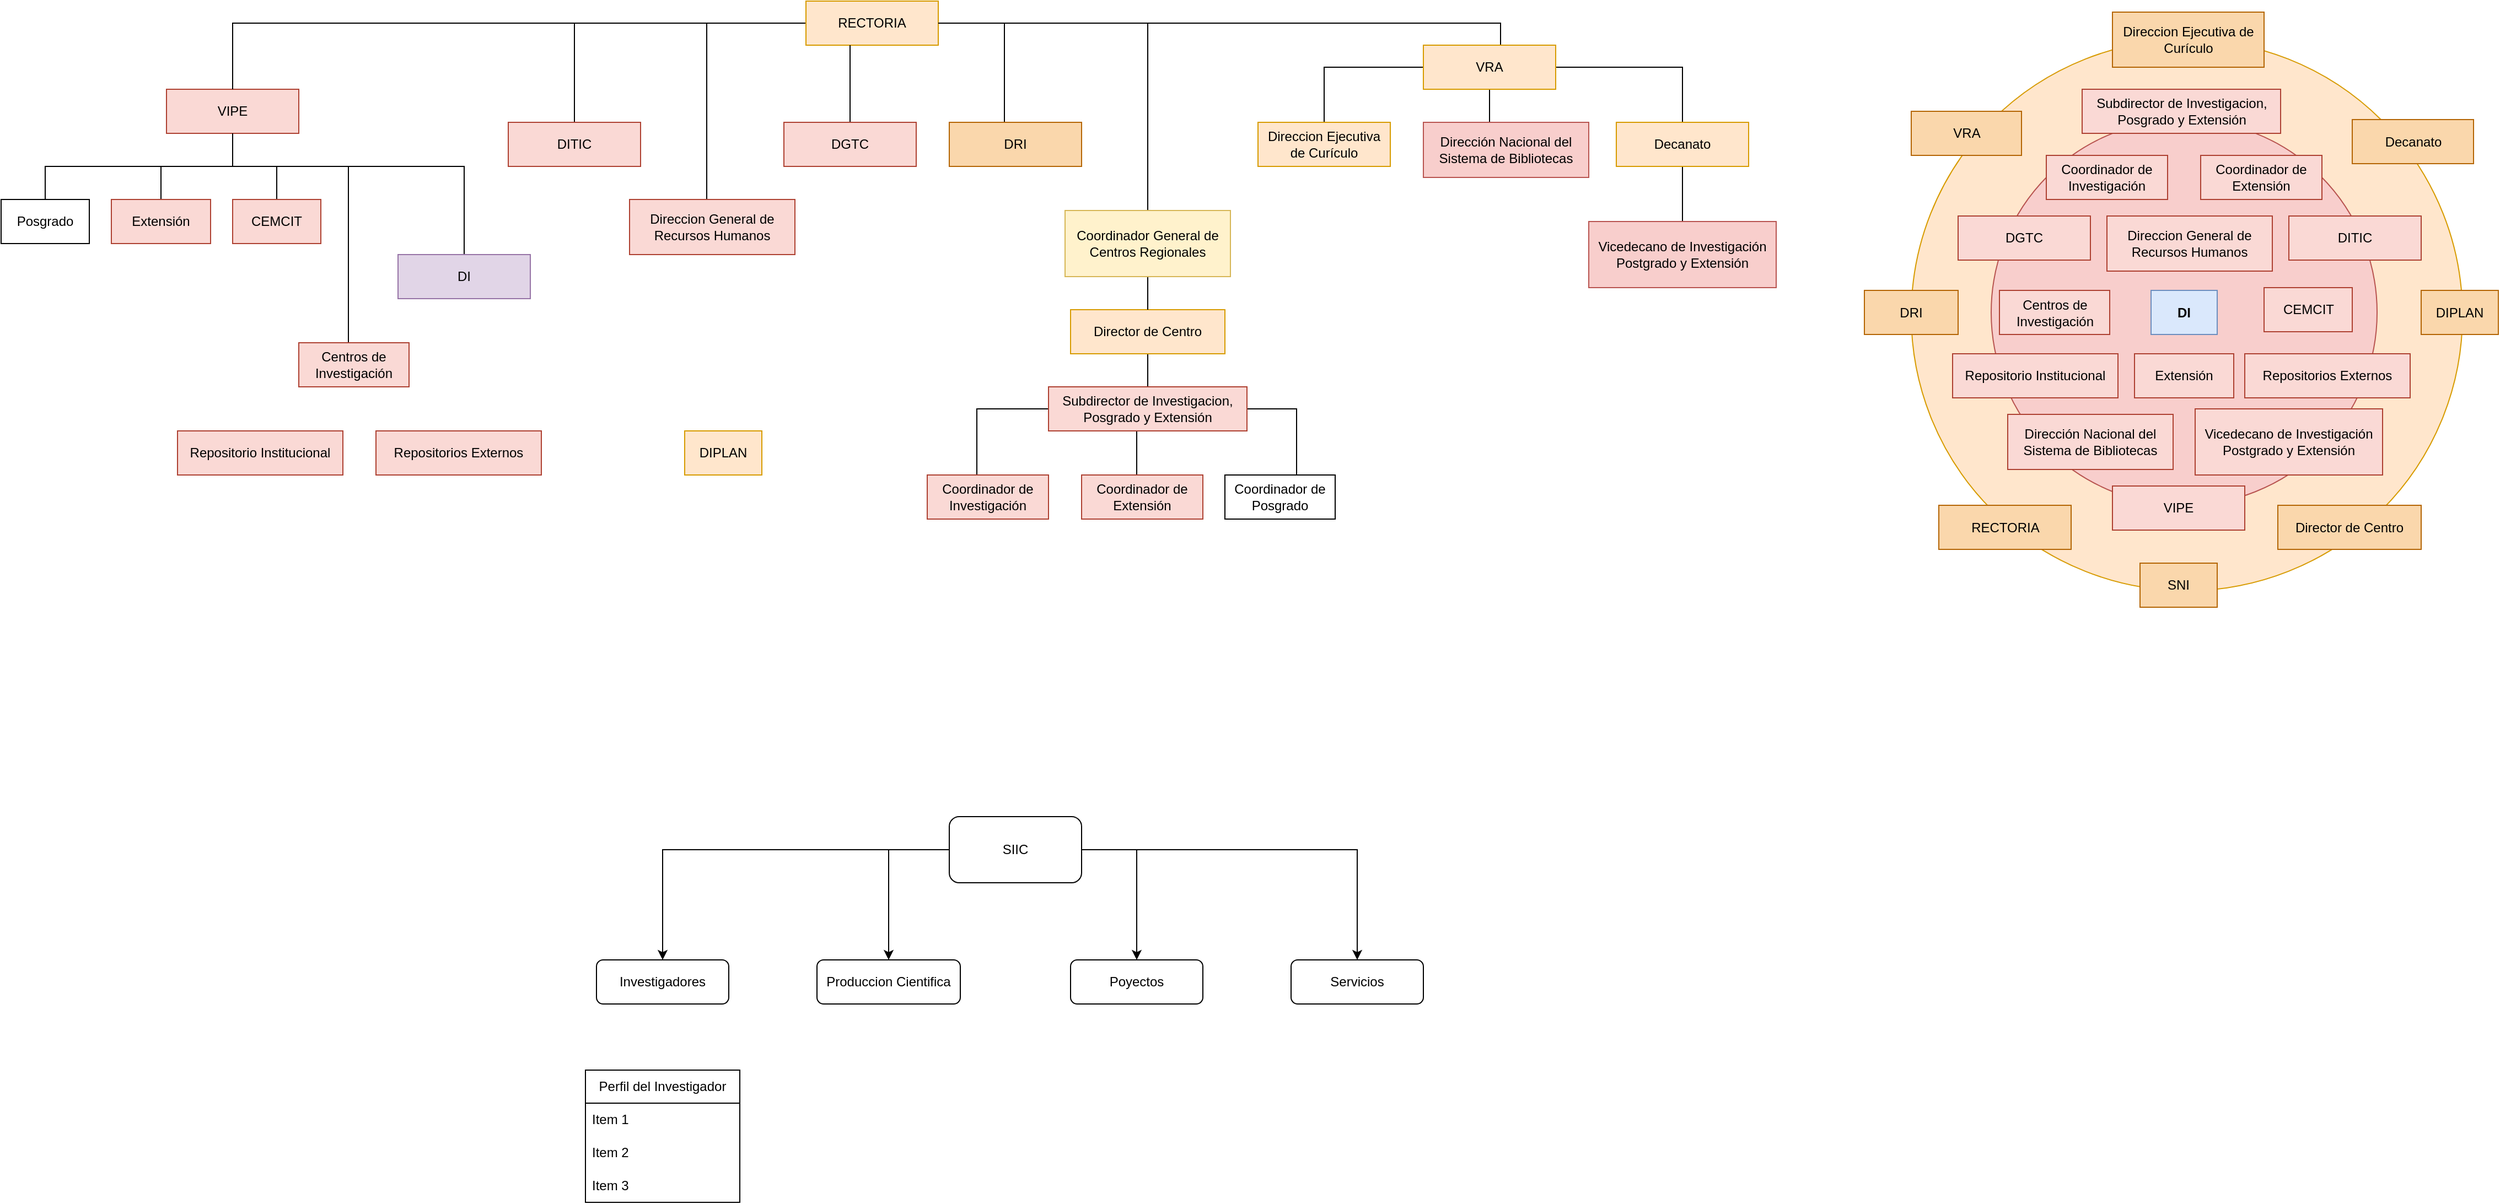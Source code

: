 <mxfile version="21.3.2" type="github">
  <diagram id="C5RBs43oDa-KdzZeNtuy" name="Page-1">
    <mxGraphModel dx="2281" dy="1633" grid="1" gridSize="10" guides="1" tooltips="1" connect="1" arrows="1" fold="1" page="0" pageScale="1" pageWidth="1200" pageHeight="1920" background="none" math="0" shadow="0">
      <root>
        <mxCell id="WIyWlLk6GJQsqaUBKTNV-0" />
        <mxCell id="WIyWlLk6GJQsqaUBKTNV-1" parent="WIyWlLk6GJQsqaUBKTNV-0" />
        <mxCell id="U_-CNRMuI4QdtWyYmyER-18" value="" style="ellipse;whiteSpace=wrap;html=1;aspect=fixed;fillColor=#ffe6cc;strokeColor=#d79b00;" vertex="1" parent="WIyWlLk6GJQsqaUBKTNV-1">
          <mxGeometry x="1212.5" y="-635" width="500" height="500" as="geometry" />
        </mxCell>
        <mxCell id="U_-CNRMuI4QdtWyYmyER-2" value="" style="ellipse;whiteSpace=wrap;html=1;aspect=fixed;fillColor=#f8cecc;strokeColor=#b85450;" vertex="1" parent="WIyWlLk6GJQsqaUBKTNV-1">
          <mxGeometry x="1285" y="-562.5" width="350.01" height="350.01" as="geometry" />
        </mxCell>
        <mxCell id="48KponD1VQqLvq4Zh3p0-151" value="" style="edgeStyle=elbowEdgeStyle;elbow=vertical;sourcePerimeterSpacing=0;targetPerimeterSpacing=0;startArrow=none;endArrow=none;rounded=0;curved=0;" parent="WIyWlLk6GJQsqaUBKTNV-1" source="48KponD1VQqLvq4Zh3p0-152" target="48KponD1VQqLvq4Zh3p0-153" edge="1">
          <mxGeometry relative="1" as="geometry" />
        </mxCell>
        <mxCell id="48KponD1VQqLvq4Zh3p0-152" value="VIPE" style="whiteSpace=wrap;html=1;treeFolding=1;treeMoving=1;newEdgeStyle={&quot;edgeStyle&quot;:&quot;elbowEdgeStyle&quot;,&quot;startArrow&quot;:&quot;none&quot;,&quot;endArrow&quot;:&quot;none&quot;};fillColor=#fad9d5;strokeColor=#ae4132;" parent="WIyWlLk6GJQsqaUBKTNV-1" vertex="1">
          <mxGeometry x="-370" y="-590" width="120" height="40" as="geometry" />
        </mxCell>
        <mxCell id="48KponD1VQqLvq4Zh3p0-153" value="Extensión" style="whiteSpace=wrap;html=1;treeFolding=1;treeMoving=1;newEdgeStyle={&quot;edgeStyle&quot;:&quot;elbowEdgeStyle&quot;,&quot;startArrow&quot;:&quot;none&quot;,&quot;endArrow&quot;:&quot;none&quot;};fillColor=#fad9d5;strokeColor=#ae4132;" parent="WIyWlLk6GJQsqaUBKTNV-1" vertex="1">
          <mxGeometry x="-420" y="-490" width="90" height="40" as="geometry" />
        </mxCell>
        <mxCell id="48KponD1VQqLvq4Zh3p0-154" value="" style="edgeStyle=elbowEdgeStyle;rounded=0;orthogonalLoop=1;jettySize=auto;html=1;elbow=vertical;startArrow=none;endArrow=none;" parent="WIyWlLk6GJQsqaUBKTNV-1" source="48KponD1VQqLvq4Zh3p0-152" target="48KponD1VQqLvq4Zh3p0-155" edge="1">
          <mxGeometry relative="1" as="geometry" />
        </mxCell>
        <mxCell id="48KponD1VQqLvq4Zh3p0-155" value="Posgrado" style="whiteSpace=wrap;html=1;treeFolding=1;treeMoving=1;newEdgeStyle={&quot;edgeStyle&quot;:&quot;elbowEdgeStyle&quot;,&quot;startArrow&quot;:&quot;none&quot;,&quot;endArrow&quot;:&quot;none&quot;};" parent="WIyWlLk6GJQsqaUBKTNV-1" vertex="1">
          <mxGeometry x="-520" y="-490" width="80" height="40" as="geometry" />
        </mxCell>
        <mxCell id="48KponD1VQqLvq4Zh3p0-156" value="" style="edgeStyle=elbowEdgeStyle;rounded=0;orthogonalLoop=1;jettySize=auto;html=1;elbow=vertical;startArrow=none;endArrow=none;entryX=0.5;entryY=0;entryDx=0;entryDy=0;" parent="WIyWlLk6GJQsqaUBKTNV-1" source="48KponD1VQqLvq4Zh3p0-152" target="48KponD1VQqLvq4Zh3p0-157" edge="1">
          <mxGeometry relative="1" as="geometry">
            <Array as="points">
              <mxPoint x="-70" y="-520" />
              <mxPoint x="-120" y="-520" />
            </Array>
          </mxGeometry>
        </mxCell>
        <mxCell id="48KponD1VQqLvq4Zh3p0-157" value="DI" style="whiteSpace=wrap;html=1;treeFolding=1;treeMoving=1;newEdgeStyle={&quot;edgeStyle&quot;:&quot;elbowEdgeStyle&quot;,&quot;startArrow&quot;:&quot;none&quot;,&quot;endArrow&quot;:&quot;none&quot;};fontStyle=0;fillColor=#e1d5e7;strokeColor=#9673a6;" parent="WIyWlLk6GJQsqaUBKTNV-1" vertex="1">
          <mxGeometry x="-160" y="-440" width="120" height="40" as="geometry" />
        </mxCell>
        <mxCell id="48KponD1VQqLvq4Zh3p0-158" value="" style="edgeStyle=elbowEdgeStyle;rounded=0;orthogonalLoop=1;jettySize=auto;html=1;elbow=vertical;startArrow=none;endArrow=none;" parent="WIyWlLk6GJQsqaUBKTNV-1" source="48KponD1VQqLvq4Zh3p0-152" target="48KponD1VQqLvq4Zh3p0-159" edge="1">
          <mxGeometry relative="1" as="geometry" />
        </mxCell>
        <mxCell id="48KponD1VQqLvq4Zh3p0-159" value="CEMCIT" style="whiteSpace=wrap;html=1;treeFolding=1;treeMoving=1;newEdgeStyle={&quot;edgeStyle&quot;:&quot;elbowEdgeStyle&quot;,&quot;startArrow&quot;:&quot;none&quot;,&quot;endArrow&quot;:&quot;none&quot;};fillColor=#fad9d5;strokeColor=#ae4132;" parent="WIyWlLk6GJQsqaUBKTNV-1" vertex="1">
          <mxGeometry x="-310" y="-490" width="80" height="40" as="geometry" />
        </mxCell>
        <mxCell id="48KponD1VQqLvq4Zh3p0-160" value="" style="edgeStyle=elbowEdgeStyle;rounded=0;orthogonalLoop=1;jettySize=auto;html=1;elbow=horizontal;startArrow=none;endArrow=none;exitX=0.5;exitY=0;exitDx=0;exitDy=0;" parent="WIyWlLk6GJQsqaUBKTNV-1" source="48KponD1VQqLvq4Zh3p0-152" target="48KponD1VQqLvq4Zh3p0-161" edge="1">
          <mxGeometry relative="1" as="geometry">
            <Array as="points">
              <mxPoint x="-310" y="-610" />
            </Array>
          </mxGeometry>
        </mxCell>
        <mxCell id="48KponD1VQqLvq4Zh3p0-161" value="RECTORIA" style="whiteSpace=wrap;html=1;treeFolding=1;treeMoving=1;newEdgeStyle={&quot;edgeStyle&quot;:&quot;elbowEdgeStyle&quot;,&quot;startArrow&quot;:&quot;none&quot;,&quot;endArrow&quot;:&quot;none&quot;};fillColor=#ffe6cc;strokeColor=#d79b00;" parent="WIyWlLk6GJQsqaUBKTNV-1" vertex="1">
          <mxGeometry x="210.0" y="-670" width="120" height="40" as="geometry" />
        </mxCell>
        <mxCell id="48KponD1VQqLvq4Zh3p0-162" value="" style="edgeStyle=elbowEdgeStyle;rounded=0;orthogonalLoop=1;jettySize=auto;html=1;elbow=horizontal;startArrow=none;endArrow=none;entryX=0.5;entryY=0;entryDx=0;entryDy=0;" parent="WIyWlLk6GJQsqaUBKTNV-1" source="48KponD1VQqLvq4Zh3p0-161" target="48KponD1VQqLvq4Zh3p0-163" edge="1">
          <mxGeometry relative="1" as="geometry">
            <mxPoint x="250" y="-610" as="sourcePoint" />
            <Array as="points">
              <mxPoint x="250" y="-580" />
              <mxPoint x="-130" y="-580" />
              <mxPoint x="-60" y="-640" />
            </Array>
          </mxGeometry>
        </mxCell>
        <mxCell id="48KponD1VQqLvq4Zh3p0-163" value="DGTC" style="whiteSpace=wrap;html=1;treeFolding=1;treeMoving=1;newEdgeStyle={&quot;edgeStyle&quot;:&quot;elbowEdgeStyle&quot;,&quot;startArrow&quot;:&quot;none&quot;,&quot;endArrow&quot;:&quot;none&quot;};fillColor=#fad9d5;strokeColor=#ae4132;" parent="WIyWlLk6GJQsqaUBKTNV-1" vertex="1">
          <mxGeometry x="190.0" y="-560" width="120" height="40" as="geometry" />
        </mxCell>
        <mxCell id="48KponD1VQqLvq4Zh3p0-164" style="edgeStyle=elbowEdgeStyle;rounded=0;orthogonalLoop=1;jettySize=auto;html=1;startArrow=none;endArrow=none;exitX=0.5;exitY=0;exitDx=0;exitDy=0;" parent="WIyWlLk6GJQsqaUBKTNV-1" source="48KponD1VQqLvq4Zh3p0-165" edge="1">
          <mxGeometry relative="1" as="geometry">
            <mxPoint x="-209.909" y="-520" as="targetPoint" />
          </mxGeometry>
        </mxCell>
        <mxCell id="48KponD1VQqLvq4Zh3p0-165" value="Centros de Investigación" style="whiteSpace=wrap;html=1;treeFolding=1;treeMoving=1;newEdgeStyle={&quot;edgeStyle&quot;:&quot;elbowEdgeStyle&quot;,&quot;startArrow&quot;:&quot;none&quot;,&quot;endArrow&quot;:&quot;none&quot;};fillColor=#fad9d5;strokeColor=#ae4132;" parent="WIyWlLk6GJQsqaUBKTNV-1" vertex="1">
          <mxGeometry x="-250" y="-360" width="100" height="40" as="geometry" />
        </mxCell>
        <mxCell id="48KponD1VQqLvq4Zh3p0-166" value="Repositorio Institucional" style="whiteSpace=wrap;html=1;treeFolding=1;treeMoving=1;newEdgeStyle={&quot;edgeStyle&quot;:&quot;elbowEdgeStyle&quot;,&quot;startArrow&quot;:&quot;none&quot;,&quot;endArrow&quot;:&quot;none&quot;};fillColor=#fad9d5;strokeColor=#ae4132;" parent="WIyWlLk6GJQsqaUBKTNV-1" vertex="1">
          <mxGeometry x="-360" y="-280" width="150" height="40" as="geometry" />
        </mxCell>
        <mxCell id="48KponD1VQqLvq4Zh3p0-167" value="Repositorios Externos" style="whiteSpace=wrap;html=1;treeFolding=1;treeMoving=1;newEdgeStyle={&quot;edgeStyle&quot;:&quot;elbowEdgeStyle&quot;,&quot;startArrow&quot;:&quot;none&quot;,&quot;endArrow&quot;:&quot;none&quot;};fillColor=#fad9d5;strokeColor=#ae4132;" parent="WIyWlLk6GJQsqaUBKTNV-1" vertex="1">
          <mxGeometry x="-180" y="-280" width="150" height="40" as="geometry" />
        </mxCell>
        <mxCell id="48KponD1VQqLvq4Zh3p0-168" value="SNI" style="whiteSpace=wrap;html=1;treeFolding=1;treeMoving=1;newEdgeStyle={&quot;edgeStyle&quot;:&quot;elbowEdgeStyle&quot;,&quot;startArrow&quot;:&quot;none&quot;,&quot;endArrow&quot;:&quot;none&quot;};fillColor=#fad7ac;strokeColor=#b46504;" parent="WIyWlLk6GJQsqaUBKTNV-1" vertex="1">
          <mxGeometry x="1420" y="-160" width="70" height="40" as="geometry" />
        </mxCell>
        <mxCell id="48KponD1VQqLvq4Zh3p0-169" style="edgeStyle=elbowEdgeStyle;rounded=0;orthogonalLoop=1;jettySize=auto;html=1;startArrow=none;endArrow=none;exitX=0.5;exitY=0;exitDx=0;exitDy=0;" parent="WIyWlLk6GJQsqaUBKTNV-1" source="48KponD1VQqLvq4Zh3p0-170" edge="1">
          <mxGeometry relative="1" as="geometry">
            <mxPoint x="125" y="-650" as="targetPoint" />
            <Array as="points">
              <mxPoint x="120" y="-500" />
              <mxPoint x="140" y="-520" />
            </Array>
          </mxGeometry>
        </mxCell>
        <mxCell id="48KponD1VQqLvq4Zh3p0-170" value="Direccion General de Recursos Humanos" style="whiteSpace=wrap;html=1;treeFolding=1;treeMoving=1;newEdgeStyle={&quot;edgeStyle&quot;:&quot;elbowEdgeStyle&quot;,&quot;startArrow&quot;:&quot;none&quot;,&quot;endArrow&quot;:&quot;none&quot;};fillColor=#fad9d5;strokeColor=#ae4132;" parent="WIyWlLk6GJQsqaUBKTNV-1" collapsed="1" vertex="1">
          <mxGeometry x="50" y="-490" width="150" height="50" as="geometry" />
        </mxCell>
        <mxCell id="48KponD1VQqLvq4Zh3p0-171" style="edgeStyle=elbowEdgeStyle;rounded=0;orthogonalLoop=1;jettySize=auto;html=1;startArrow=none;endArrow=none;exitX=0.5;exitY=0;exitDx=0;exitDy=0;entryX=1;entryY=0.5;entryDx=0;entryDy=0;" parent="WIyWlLk6GJQsqaUBKTNV-1" source="48KponD1VQqLvq4Zh3p0-172" target="48KponD1VQqLvq4Zh3p0-161" edge="1">
          <mxGeometry relative="1" as="geometry">
            <Array as="points">
              <mxPoint x="840" y="-630" />
            </Array>
          </mxGeometry>
        </mxCell>
        <mxCell id="48KponD1VQqLvq4Zh3p0-193" style="edgeStyle=elbowEdgeStyle;rounded=0;orthogonalLoop=1;jettySize=auto;html=1;startArrow=none;endArrow=none;exitX=1;exitY=0.5;exitDx=0;exitDy=0;entryX=0.5;entryY=0;entryDx=0;entryDy=0;" parent="WIyWlLk6GJQsqaUBKTNV-1" source="48KponD1VQqLvq4Zh3p0-172" target="48KponD1VQqLvq4Zh3p0-190" edge="1">
          <mxGeometry relative="1" as="geometry">
            <Array as="points">
              <mxPoint x="1005" y="-580" />
            </Array>
          </mxGeometry>
        </mxCell>
        <mxCell id="48KponD1VQqLvq4Zh3p0-197" style="edgeStyle=elbowEdgeStyle;rounded=0;orthogonalLoop=1;jettySize=auto;html=1;startArrow=none;endArrow=none;exitX=0;exitY=0.5;exitDx=0;exitDy=0;entryX=0.5;entryY=0;entryDx=0;entryDy=0;" parent="WIyWlLk6GJQsqaUBKTNV-1" source="48KponD1VQqLvq4Zh3p0-172" target="48KponD1VQqLvq4Zh3p0-195" edge="1">
          <mxGeometry relative="1" as="geometry">
            <Array as="points">
              <mxPoint x="680" y="-590" />
            </Array>
          </mxGeometry>
        </mxCell>
        <mxCell id="48KponD1VQqLvq4Zh3p0-198" style="edgeStyle=elbowEdgeStyle;rounded=0;orthogonalLoop=1;jettySize=auto;html=1;startArrow=none;endArrow=none;exitX=0.75;exitY=1;exitDx=0;exitDy=0;entryX=0.5;entryY=0;entryDx=0;entryDy=0;" parent="WIyWlLk6GJQsqaUBKTNV-1" source="48KponD1VQqLvq4Zh3p0-172" target="48KponD1VQqLvq4Zh3p0-196" edge="1">
          <mxGeometry relative="1" as="geometry">
            <Array as="points">
              <mxPoint x="830" y="-580" />
            </Array>
          </mxGeometry>
        </mxCell>
        <mxCell id="48KponD1VQqLvq4Zh3p0-172" value="VRA" style="whiteSpace=wrap;html=1;treeFolding=1;treeMoving=1;newEdgeStyle={&quot;edgeStyle&quot;:&quot;elbowEdgeStyle&quot;,&quot;startArrow&quot;:&quot;none&quot;,&quot;endArrow&quot;:&quot;none&quot;};fillColor=#ffe6cc;strokeColor=#d79b00;" parent="WIyWlLk6GJQsqaUBKTNV-1" vertex="1">
          <mxGeometry x="770" y="-630" width="120" height="40" as="geometry" />
        </mxCell>
        <mxCell id="48KponD1VQqLvq4Zh3p0-173" style="edgeStyle=elbowEdgeStyle;rounded=0;orthogonalLoop=1;jettySize=auto;html=1;startArrow=none;endArrow=none;exitX=0.429;exitY=0.024;exitDx=0;exitDy=0;exitPerimeter=0;" parent="WIyWlLk6GJQsqaUBKTNV-1" source="48KponD1VQqLvq4Zh3p0-174" edge="1">
          <mxGeometry relative="1" as="geometry">
            <mxPoint x="390" y="-650" as="targetPoint" />
            <Array as="points">
              <mxPoint x="390" y="-580" />
            </Array>
          </mxGeometry>
        </mxCell>
        <mxCell id="48KponD1VQqLvq4Zh3p0-174" value="DRI" style="whiteSpace=wrap;html=1;treeFolding=1;treeMoving=1;newEdgeStyle={&quot;edgeStyle&quot;:&quot;elbowEdgeStyle&quot;,&quot;startArrow&quot;:&quot;none&quot;,&quot;endArrow&quot;:&quot;none&quot;};fillColor=#fad7ac;strokeColor=#b46504;" parent="WIyWlLk6GJQsqaUBKTNV-1" vertex="1">
          <mxGeometry x="340.0" y="-560" width="120" height="40" as="geometry" />
        </mxCell>
        <mxCell id="48KponD1VQqLvq4Zh3p0-175" style="edgeStyle=elbowEdgeStyle;rounded=0;orthogonalLoop=1;jettySize=auto;html=1;startArrow=none;endArrow=none;exitX=0.5;exitY=0;exitDx=0;exitDy=0;" parent="WIyWlLk6GJQsqaUBKTNV-1" source="48KponD1VQqLvq4Zh3p0-176" edge="1">
          <mxGeometry relative="1" as="geometry">
            <mxPoint x="-0.5" y="-650" as="targetPoint" />
          </mxGeometry>
        </mxCell>
        <mxCell id="48KponD1VQqLvq4Zh3p0-176" value="DITIC" style="whiteSpace=wrap;html=1;treeFolding=1;treeMoving=1;newEdgeStyle={&quot;edgeStyle&quot;:&quot;elbowEdgeStyle&quot;,&quot;startArrow&quot;:&quot;none&quot;,&quot;endArrow&quot;:&quot;none&quot;};fillColor=#fad9d5;strokeColor=#ae4132;" parent="WIyWlLk6GJQsqaUBKTNV-1" vertex="1">
          <mxGeometry x="-60.0" y="-560" width="120" height="40" as="geometry" />
        </mxCell>
        <mxCell id="48KponD1VQqLvq4Zh3p0-177" value="DIPLAN" style="whiteSpace=wrap;html=1;treeFolding=1;treeMoving=1;newEdgeStyle={&quot;edgeStyle&quot;:&quot;elbowEdgeStyle&quot;,&quot;startArrow&quot;:&quot;none&quot;,&quot;endArrow&quot;:&quot;none&quot;};fillColor=#ffe6cc;strokeColor=#d79b00;" parent="WIyWlLk6GJQsqaUBKTNV-1" vertex="1">
          <mxGeometry x="100" y="-280" width="70" height="40" as="geometry" />
        </mxCell>
        <mxCell id="48KponD1VQqLvq4Zh3p0-178" style="edgeStyle=elbowEdgeStyle;rounded=0;orthogonalLoop=1;jettySize=auto;html=1;startArrow=none;endArrow=none;exitX=0.5;exitY=1;exitDx=0;exitDy=0;entryX=0.5;entryY=0;entryDx=0;entryDy=0;" parent="WIyWlLk6GJQsqaUBKTNV-1" source="48KponD1VQqLvq4Zh3p0-179" target="48KponD1VQqLvq4Zh3p0-183" edge="1">
          <mxGeometry relative="1" as="geometry" />
        </mxCell>
        <mxCell id="48KponD1VQqLvq4Zh3p0-179" value="Director de Centro" style="whiteSpace=wrap;html=1;treeFolding=1;treeMoving=1;newEdgeStyle={&quot;edgeStyle&quot;:&quot;elbowEdgeStyle&quot;,&quot;startArrow&quot;:&quot;none&quot;,&quot;endArrow&quot;:&quot;none&quot;};fillColor=#ffe6cc;strokeColor=#d79b00;" parent="WIyWlLk6GJQsqaUBKTNV-1" vertex="1">
          <mxGeometry x="450" y="-390" width="140" height="40" as="geometry" />
        </mxCell>
        <mxCell id="48KponD1VQqLvq4Zh3p0-180" style="edgeStyle=elbowEdgeStyle;rounded=0;orthogonalLoop=1;jettySize=auto;html=1;startArrow=none;endArrow=none;exitX=0.5;exitY=1;exitDx=0;exitDy=0;entryX=0.5;entryY=0;entryDx=0;entryDy=0;" parent="WIyWlLk6GJQsqaUBKTNV-1" source="48KponD1VQqLvq4Zh3p0-183" target="48KponD1VQqLvq4Zh3p0-185" edge="1">
          <mxGeometry relative="1" as="geometry">
            <Array as="points">
              <mxPoint x="510" y="-200" />
              <mxPoint x="490" y="-200" />
            </Array>
          </mxGeometry>
        </mxCell>
        <mxCell id="48KponD1VQqLvq4Zh3p0-181" style="edgeStyle=elbowEdgeStyle;rounded=0;orthogonalLoop=1;jettySize=auto;html=1;startArrow=none;endArrow=none;exitX=1;exitY=0.5;exitDx=0;exitDy=0;entryX=0.75;entryY=0;entryDx=0;entryDy=0;" parent="WIyWlLk6GJQsqaUBKTNV-1" source="48KponD1VQqLvq4Zh3p0-183" target="48KponD1VQqLvq4Zh3p0-186" edge="1">
          <mxGeometry relative="1" as="geometry">
            <Array as="points">
              <mxPoint x="655" y="-210" />
            </Array>
          </mxGeometry>
        </mxCell>
        <mxCell id="48KponD1VQqLvq4Zh3p0-182" style="edgeStyle=elbowEdgeStyle;rounded=0;orthogonalLoop=1;jettySize=auto;html=1;startArrow=none;endArrow=none;exitX=0;exitY=0.5;exitDx=0;exitDy=0;entryX=0.5;entryY=0;entryDx=0;entryDy=0;" parent="WIyWlLk6GJQsqaUBKTNV-1" source="48KponD1VQqLvq4Zh3p0-183" target="48KponD1VQqLvq4Zh3p0-184" edge="1">
          <mxGeometry relative="1" as="geometry">
            <Array as="points">
              <mxPoint x="365" y="-210" />
            </Array>
          </mxGeometry>
        </mxCell>
        <mxCell id="48KponD1VQqLvq4Zh3p0-183" value="Subdirector de Investigacion, Posgrado y Extensión" style="whiteSpace=wrap;html=1;treeFolding=1;treeMoving=1;newEdgeStyle={&quot;edgeStyle&quot;:&quot;elbowEdgeStyle&quot;,&quot;startArrow&quot;:&quot;none&quot;,&quot;endArrow&quot;:&quot;none&quot;};fillColor=#fad9d5;strokeColor=#ae4132;" parent="WIyWlLk6GJQsqaUBKTNV-1" vertex="1">
          <mxGeometry x="430" y="-320" width="180" height="40" as="geometry" />
        </mxCell>
        <mxCell id="48KponD1VQqLvq4Zh3p0-184" value="Coordinador de Investigación" style="whiteSpace=wrap;html=1;treeFolding=1;treeMoving=1;newEdgeStyle={&quot;edgeStyle&quot;:&quot;elbowEdgeStyle&quot;,&quot;startArrow&quot;:&quot;none&quot;,&quot;endArrow&quot;:&quot;none&quot;};fillColor=#fad9d5;strokeColor=#ae4132;" parent="WIyWlLk6GJQsqaUBKTNV-1" vertex="1">
          <mxGeometry x="320" y="-240" width="110" height="40" as="geometry" />
        </mxCell>
        <mxCell id="48KponD1VQqLvq4Zh3p0-185" value="Coordinador de Extensión" style="whiteSpace=wrap;html=1;treeFolding=1;treeMoving=1;newEdgeStyle={&quot;edgeStyle&quot;:&quot;elbowEdgeStyle&quot;,&quot;startArrow&quot;:&quot;none&quot;,&quot;endArrow&quot;:&quot;none&quot;};fillColor=#fad9d5;strokeColor=#ae4132;" parent="WIyWlLk6GJQsqaUBKTNV-1" vertex="1">
          <mxGeometry x="460" y="-240" width="110" height="40" as="geometry" />
        </mxCell>
        <mxCell id="48KponD1VQqLvq4Zh3p0-186" value="Coordinador de Posgrado" style="whiteSpace=wrap;html=1;treeFolding=1;treeMoving=1;newEdgeStyle={&quot;edgeStyle&quot;:&quot;elbowEdgeStyle&quot;,&quot;startArrow&quot;:&quot;none&quot;,&quot;endArrow&quot;:&quot;none&quot;};" parent="WIyWlLk6GJQsqaUBKTNV-1" vertex="1">
          <mxGeometry x="590" y="-240" width="100" height="40" as="geometry" />
        </mxCell>
        <mxCell id="48KponD1VQqLvq4Zh3p0-187" style="edgeStyle=elbowEdgeStyle;rounded=0;orthogonalLoop=1;jettySize=auto;html=1;startArrow=none;endArrow=none;exitX=0.5;exitY=0;exitDx=0;exitDy=0;" parent="WIyWlLk6GJQsqaUBKTNV-1" source="48KponD1VQqLvq4Zh3p0-189" edge="1">
          <mxGeometry relative="1" as="geometry">
            <mxPoint x="520.474" y="-650" as="targetPoint" />
          </mxGeometry>
        </mxCell>
        <mxCell id="48KponD1VQqLvq4Zh3p0-188" style="edgeStyle=elbowEdgeStyle;rounded=0;orthogonalLoop=1;jettySize=auto;html=1;startArrow=none;endArrow=none;exitX=0.5;exitY=1;exitDx=0;exitDy=0;entryX=0.5;entryY=0;entryDx=0;entryDy=0;" parent="WIyWlLk6GJQsqaUBKTNV-1" source="48KponD1VQqLvq4Zh3p0-189" target="48KponD1VQqLvq4Zh3p0-179" edge="1">
          <mxGeometry relative="1" as="geometry" />
        </mxCell>
        <mxCell id="48KponD1VQqLvq4Zh3p0-189" value="Coordinador General de Centros Regionales" style="whiteSpace=wrap;html=1;treeFolding=1;treeMoving=1;newEdgeStyle={&quot;edgeStyle&quot;:&quot;elbowEdgeStyle&quot;,&quot;startArrow&quot;:&quot;none&quot;,&quot;endArrow&quot;:&quot;none&quot;};fillColor=#fff2cc;strokeColor=#d6b656;" parent="WIyWlLk6GJQsqaUBKTNV-1" vertex="1">
          <mxGeometry x="445" y="-480" width="150" height="60" as="geometry" />
        </mxCell>
        <mxCell id="48KponD1VQqLvq4Zh3p0-194" style="edgeStyle=elbowEdgeStyle;rounded=0;orthogonalLoop=1;jettySize=auto;html=1;startArrow=none;endArrow=none;exitX=0.5;exitY=1;exitDx=0;exitDy=0;entryX=0.5;entryY=0;entryDx=0;entryDy=0;" parent="WIyWlLk6GJQsqaUBKTNV-1" source="48KponD1VQqLvq4Zh3p0-190" target="48KponD1VQqLvq4Zh3p0-192" edge="1">
          <mxGeometry relative="1" as="geometry" />
        </mxCell>
        <mxCell id="48KponD1VQqLvq4Zh3p0-190" value="Decanato" style="whiteSpace=wrap;html=1;treeFolding=1;treeMoving=1;newEdgeStyle={&quot;edgeStyle&quot;:&quot;elbowEdgeStyle&quot;,&quot;startArrow&quot;:&quot;none&quot;,&quot;endArrow&quot;:&quot;none&quot;};fillColor=#ffe6cc;strokeColor=#d79b00;" parent="WIyWlLk6GJQsqaUBKTNV-1" vertex="1">
          <mxGeometry x="945" y="-560" width="120" height="40" as="geometry" />
        </mxCell>
        <mxCell id="48KponD1VQqLvq4Zh3p0-192" value="Vicedecano de Investigación Postgrado y Extensión" style="whiteSpace=wrap;html=1;treeFolding=1;treeMoving=1;newEdgeStyle={&quot;edgeStyle&quot;:&quot;elbowEdgeStyle&quot;,&quot;startArrow&quot;:&quot;none&quot;,&quot;endArrow&quot;:&quot;none&quot;};fillColor=#f8cecc;strokeColor=#b85450;" parent="WIyWlLk6GJQsqaUBKTNV-1" vertex="1">
          <mxGeometry x="920" y="-470" width="170" height="60" as="geometry" />
        </mxCell>
        <mxCell id="48KponD1VQqLvq4Zh3p0-195" value="Direccion Ejecutiva de Curículo" style="whiteSpace=wrap;html=1;treeFolding=1;treeMoving=1;newEdgeStyle={&quot;edgeStyle&quot;:&quot;elbowEdgeStyle&quot;,&quot;startArrow&quot;:&quot;none&quot;,&quot;endArrow&quot;:&quot;none&quot;};fillColor=#ffe6cc;strokeColor=#d79b00;" parent="WIyWlLk6GJQsqaUBKTNV-1" vertex="1">
          <mxGeometry x="620" y="-560" width="120" height="40" as="geometry" />
        </mxCell>
        <mxCell id="48KponD1VQqLvq4Zh3p0-196" value="Dirección Nacional del Sistema de Bibliotecas" style="whiteSpace=wrap;html=1;treeFolding=1;treeMoving=1;newEdgeStyle={&quot;edgeStyle&quot;:&quot;elbowEdgeStyle&quot;,&quot;startArrow&quot;:&quot;none&quot;,&quot;endArrow&quot;:&quot;none&quot;};fillColor=#f8cecc;strokeColor=#b85450;" parent="WIyWlLk6GJQsqaUBKTNV-1" vertex="1">
          <mxGeometry x="770" y="-560" width="150" height="50" as="geometry" />
        </mxCell>
        <mxCell id="U_-CNRMuI4QdtWyYmyER-0" value="DI" style="whiteSpace=wrap;html=1;treeFolding=1;treeMoving=1;newEdgeStyle={&quot;edgeStyle&quot;:&quot;elbowEdgeStyle&quot;,&quot;startArrow&quot;:&quot;none&quot;,&quot;endArrow&quot;:&quot;none&quot;};fontStyle=1;fillColor=#dae8fc;strokeColor=#6c8ebf;" vertex="1" parent="WIyWlLk6GJQsqaUBKTNV-1">
          <mxGeometry x="1430" y="-407.5" width="60" height="40" as="geometry" />
        </mxCell>
        <mxCell id="U_-CNRMuI4QdtWyYmyER-3" value="CEMCIT" style="whiteSpace=wrap;html=1;treeFolding=1;treeMoving=1;newEdgeStyle={&quot;edgeStyle&quot;:&quot;elbowEdgeStyle&quot;,&quot;startArrow&quot;:&quot;none&quot;,&quot;endArrow&quot;:&quot;none&quot;};fillColor=#fad9d5;strokeColor=#ae4132;" vertex="1" parent="WIyWlLk6GJQsqaUBKTNV-1">
          <mxGeometry x="1532.5" y="-410" width="80" height="40" as="geometry" />
        </mxCell>
        <mxCell id="U_-CNRMuI4QdtWyYmyER-4" value="Extensión" style="whiteSpace=wrap;html=1;treeFolding=1;treeMoving=1;newEdgeStyle={&quot;edgeStyle&quot;:&quot;elbowEdgeStyle&quot;,&quot;startArrow&quot;:&quot;none&quot;,&quot;endArrow&quot;:&quot;none&quot;};fillColor=#fad9d5;strokeColor=#ae4132;" vertex="1" parent="WIyWlLk6GJQsqaUBKTNV-1">
          <mxGeometry x="1415" y="-350" width="90" height="40" as="geometry" />
        </mxCell>
        <mxCell id="U_-CNRMuI4QdtWyYmyER-5" value="Centros de Investigación" style="whiteSpace=wrap;html=1;treeFolding=1;treeMoving=1;newEdgeStyle={&quot;edgeStyle&quot;:&quot;elbowEdgeStyle&quot;,&quot;startArrow&quot;:&quot;none&quot;,&quot;endArrow&quot;:&quot;none&quot;};fillColor=#fad9d5;strokeColor=#ae4132;" vertex="1" parent="WIyWlLk6GJQsqaUBKTNV-1">
          <mxGeometry x="1292.5" y="-407.5" width="100" height="40" as="geometry" />
        </mxCell>
        <mxCell id="U_-CNRMuI4QdtWyYmyER-6" value="Repositorio Institucional" style="whiteSpace=wrap;html=1;treeFolding=1;treeMoving=1;newEdgeStyle={&quot;edgeStyle&quot;:&quot;elbowEdgeStyle&quot;,&quot;startArrow&quot;:&quot;none&quot;,&quot;endArrow&quot;:&quot;none&quot;};fillColor=#fad9d5;strokeColor=#ae4132;" vertex="1" parent="WIyWlLk6GJQsqaUBKTNV-1">
          <mxGeometry x="1250" y="-350" width="150" height="40" as="geometry" />
        </mxCell>
        <mxCell id="U_-CNRMuI4QdtWyYmyER-7" value="Repositorios Externos" style="whiteSpace=wrap;html=1;treeFolding=1;treeMoving=1;newEdgeStyle={&quot;edgeStyle&quot;:&quot;elbowEdgeStyle&quot;,&quot;startArrow&quot;:&quot;none&quot;,&quot;endArrow&quot;:&quot;none&quot;};fillColor=#fad9d5;strokeColor=#ae4132;" vertex="1" parent="WIyWlLk6GJQsqaUBKTNV-1">
          <mxGeometry x="1515" y="-350" width="150" height="40" as="geometry" />
        </mxCell>
        <mxCell id="U_-CNRMuI4QdtWyYmyER-8" value="DGTC" style="whiteSpace=wrap;html=1;treeFolding=1;treeMoving=1;newEdgeStyle={&quot;edgeStyle&quot;:&quot;elbowEdgeStyle&quot;,&quot;startArrow&quot;:&quot;none&quot;,&quot;endArrow&quot;:&quot;none&quot;};fillColor=#fad9d5;strokeColor=#ae4132;" vertex="1" parent="WIyWlLk6GJQsqaUBKTNV-1">
          <mxGeometry x="1255.0" y="-475" width="120" height="40" as="geometry" />
        </mxCell>
        <mxCell id="U_-CNRMuI4QdtWyYmyER-9" value="Direccion General de Recursos Humanos" style="whiteSpace=wrap;html=1;treeFolding=1;treeMoving=1;newEdgeStyle={&quot;edgeStyle&quot;:&quot;elbowEdgeStyle&quot;,&quot;startArrow&quot;:&quot;none&quot;,&quot;endArrow&quot;:&quot;none&quot;};fillColor=#fad9d5;strokeColor=#ae4132;" collapsed="1" vertex="1" parent="WIyWlLk6GJQsqaUBKTNV-1">
          <mxGeometry x="1390" y="-475" width="150" height="50" as="geometry" />
        </mxCell>
        <mxCell id="U_-CNRMuI4QdtWyYmyER-11" value="DITIC" style="whiteSpace=wrap;html=1;treeFolding=1;treeMoving=1;newEdgeStyle={&quot;edgeStyle&quot;:&quot;elbowEdgeStyle&quot;,&quot;startArrow&quot;:&quot;none&quot;,&quot;endArrow&quot;:&quot;none&quot;};fillColor=#fad9d5;strokeColor=#ae4132;" vertex="1" parent="WIyWlLk6GJQsqaUBKTNV-1">
          <mxGeometry x="1555.0" y="-475" width="120" height="40" as="geometry" />
        </mxCell>
        <mxCell id="U_-CNRMuI4QdtWyYmyER-12" value="Subdirector de Investigacion, Posgrado y Extensión" style="whiteSpace=wrap;html=1;treeFolding=1;treeMoving=1;newEdgeStyle={&quot;edgeStyle&quot;:&quot;elbowEdgeStyle&quot;,&quot;startArrow&quot;:&quot;none&quot;,&quot;endArrow&quot;:&quot;none&quot;};fillColor=#fad9d5;strokeColor=#ae4132;" vertex="1" parent="WIyWlLk6GJQsqaUBKTNV-1">
          <mxGeometry x="1367.51" y="-590" width="180" height="40" as="geometry" />
        </mxCell>
        <mxCell id="U_-CNRMuI4QdtWyYmyER-13" value="Coordinador de Investigación" style="whiteSpace=wrap;html=1;treeFolding=1;treeMoving=1;newEdgeStyle={&quot;edgeStyle&quot;:&quot;elbowEdgeStyle&quot;,&quot;startArrow&quot;:&quot;none&quot;,&quot;endArrow&quot;:&quot;none&quot;};fillColor=#fad9d5;strokeColor=#ae4132;" vertex="1" parent="WIyWlLk6GJQsqaUBKTNV-1">
          <mxGeometry x="1335" y="-530" width="110" height="40" as="geometry" />
        </mxCell>
        <mxCell id="U_-CNRMuI4QdtWyYmyER-14" value="Coordinador de Extensión" style="whiteSpace=wrap;html=1;treeFolding=1;treeMoving=1;newEdgeStyle={&quot;edgeStyle&quot;:&quot;elbowEdgeStyle&quot;,&quot;startArrow&quot;:&quot;none&quot;,&quot;endArrow&quot;:&quot;none&quot;};fillColor=#fad9d5;strokeColor=#ae4132;" vertex="1" parent="WIyWlLk6GJQsqaUBKTNV-1">
          <mxGeometry x="1475" y="-530" width="110" height="40" as="geometry" />
        </mxCell>
        <mxCell id="U_-CNRMuI4QdtWyYmyER-16" value="Vicedecano de Investigación Postgrado y Extensión" style="whiteSpace=wrap;html=1;treeFolding=1;treeMoving=1;newEdgeStyle={&quot;edgeStyle&quot;:&quot;elbowEdgeStyle&quot;,&quot;startArrow&quot;:&quot;none&quot;,&quot;endArrow&quot;:&quot;none&quot;};fillColor=#fad9d5;strokeColor=#ae4132;" vertex="1" parent="WIyWlLk6GJQsqaUBKTNV-1">
          <mxGeometry x="1470" y="-300" width="170" height="60" as="geometry" />
        </mxCell>
        <mxCell id="U_-CNRMuI4QdtWyYmyER-17" value="Dirección Nacional del Sistema de Bibliotecas" style="whiteSpace=wrap;html=1;treeFolding=1;treeMoving=1;newEdgeStyle={&quot;edgeStyle&quot;:&quot;elbowEdgeStyle&quot;,&quot;startArrow&quot;:&quot;none&quot;,&quot;endArrow&quot;:&quot;none&quot;};fillColor=#fad9d5;strokeColor=#ae4132;" vertex="1" parent="WIyWlLk6GJQsqaUBKTNV-1">
          <mxGeometry x="1300" y="-295" width="150" height="50" as="geometry" />
        </mxCell>
        <mxCell id="U_-CNRMuI4QdtWyYmyER-19" value="VIPE" style="whiteSpace=wrap;html=1;treeFolding=1;treeMoving=1;newEdgeStyle={&quot;edgeStyle&quot;:&quot;elbowEdgeStyle&quot;,&quot;startArrow&quot;:&quot;none&quot;,&quot;endArrow&quot;:&quot;none&quot;};fillColor=#fad9d5;strokeColor=#ae4132;" vertex="1" parent="WIyWlLk6GJQsqaUBKTNV-1">
          <mxGeometry x="1395" y="-230" width="120" height="40" as="geometry" />
        </mxCell>
        <mxCell id="U_-CNRMuI4QdtWyYmyER-21" value="Director de Centro" style="whiteSpace=wrap;html=1;treeFolding=1;treeMoving=1;newEdgeStyle={&quot;edgeStyle&quot;:&quot;elbowEdgeStyle&quot;,&quot;startArrow&quot;:&quot;none&quot;,&quot;endArrow&quot;:&quot;none&quot;};fillColor=#fad7ac;strokeColor=#b46504;" vertex="1" parent="WIyWlLk6GJQsqaUBKTNV-1">
          <mxGeometry x="1545" y="-212.49" width="130" height="40" as="geometry" />
        </mxCell>
        <mxCell id="U_-CNRMuI4QdtWyYmyER-22" value="DIPLAN" style="whiteSpace=wrap;html=1;treeFolding=1;treeMoving=1;newEdgeStyle={&quot;edgeStyle&quot;:&quot;elbowEdgeStyle&quot;,&quot;startArrow&quot;:&quot;none&quot;,&quot;endArrow&quot;:&quot;none&quot;};fillColor=#fad7ac;strokeColor=#b46504;" vertex="1" parent="WIyWlLk6GJQsqaUBKTNV-1">
          <mxGeometry x="1675" y="-407.5" width="70" height="40" as="geometry" />
        </mxCell>
        <mxCell id="U_-CNRMuI4QdtWyYmyER-23" value="DRI" style="whiteSpace=wrap;html=1;treeFolding=1;treeMoving=1;newEdgeStyle={&quot;edgeStyle&quot;:&quot;elbowEdgeStyle&quot;,&quot;startArrow&quot;:&quot;none&quot;,&quot;endArrow&quot;:&quot;none&quot;};fillColor=#fad7ac;strokeColor=#b46504;" vertex="1" parent="WIyWlLk6GJQsqaUBKTNV-1">
          <mxGeometry x="1170" y="-407.5" width="85" height="40" as="geometry" />
        </mxCell>
        <mxCell id="U_-CNRMuI4QdtWyYmyER-24" value="RECTORIA" style="whiteSpace=wrap;html=1;treeFolding=1;treeMoving=1;newEdgeStyle={&quot;edgeStyle&quot;:&quot;elbowEdgeStyle&quot;,&quot;startArrow&quot;:&quot;none&quot;,&quot;endArrow&quot;:&quot;none&quot;};fillColor=#fad7ac;strokeColor=#b46504;" vertex="1" parent="WIyWlLk6GJQsqaUBKTNV-1">
          <mxGeometry x="1237.5" y="-212.49" width="120" height="40" as="geometry" />
        </mxCell>
        <mxCell id="U_-CNRMuI4QdtWyYmyER-29" value="VRA" style="whiteSpace=wrap;html=1;treeFolding=1;treeMoving=1;newEdgeStyle={&quot;edgeStyle&quot;:&quot;elbowEdgeStyle&quot;,&quot;startArrow&quot;:&quot;none&quot;,&quot;endArrow&quot;:&quot;none&quot;};fillColor=#fad7ac;strokeColor=#b46504;" vertex="1" parent="WIyWlLk6GJQsqaUBKTNV-1">
          <mxGeometry x="1212.5" y="-570" width="100" height="40" as="geometry" />
        </mxCell>
        <mxCell id="U_-CNRMuI4QdtWyYmyER-30" value="Decanato" style="whiteSpace=wrap;html=1;treeFolding=1;treeMoving=1;newEdgeStyle={&quot;edgeStyle&quot;:&quot;elbowEdgeStyle&quot;,&quot;startArrow&quot;:&quot;none&quot;,&quot;endArrow&quot;:&quot;none&quot;};fillColor=#fad7ac;strokeColor=#b46504;" vertex="1" parent="WIyWlLk6GJQsqaUBKTNV-1">
          <mxGeometry x="1612.5" y="-562.5" width="110" height="40" as="geometry" />
        </mxCell>
        <mxCell id="U_-CNRMuI4QdtWyYmyER-31" value="Direccion Ejecutiva de Curículo" style="whiteSpace=wrap;html=1;treeFolding=1;treeMoving=1;newEdgeStyle={&quot;edgeStyle&quot;:&quot;elbowEdgeStyle&quot;,&quot;startArrow&quot;:&quot;none&quot;,&quot;endArrow&quot;:&quot;none&quot;};fillColor=#fad7ac;strokeColor=#b46504;" vertex="1" parent="WIyWlLk6GJQsqaUBKTNV-1">
          <mxGeometry x="1395" y="-660" width="137.5" height="50" as="geometry" />
        </mxCell>
        <mxCell id="U_-CNRMuI4QdtWyYmyER-32" style="edgeStyle=elbowEdgeStyle;rounded=0;orthogonalLoop=1;jettySize=auto;html=1;startArrow=none;endArrow=none;exitX=0.5;exitY=1;exitDx=0;exitDy=0;" edge="1" parent="WIyWlLk6GJQsqaUBKTNV-1" source="U_-CNRMuI4QdtWyYmyER-31" target="U_-CNRMuI4QdtWyYmyER-31">
          <mxGeometry relative="1" as="geometry" />
        </mxCell>
        <mxCell id="U_-CNRMuI4QdtWyYmyER-33" style="edgeStyle=elbowEdgeStyle;rounded=0;orthogonalLoop=1;jettySize=auto;html=1;startArrow=none;endArrow=none;exitX=0.5;exitY=1;exitDx=0;exitDy=0;" edge="1" parent="WIyWlLk6GJQsqaUBKTNV-1" source="U_-CNRMuI4QdtWyYmyER-23" target="U_-CNRMuI4QdtWyYmyER-23">
          <mxGeometry relative="1" as="geometry" />
        </mxCell>
        <mxCell id="U_-CNRMuI4QdtWyYmyER-44" style="edgeStyle=orthogonalEdgeStyle;rounded=0;orthogonalLoop=1;jettySize=auto;html=1;entryX=0.5;entryY=0;entryDx=0;entryDy=0;" edge="1" parent="WIyWlLk6GJQsqaUBKTNV-1" source="U_-CNRMuI4QdtWyYmyER-41" target="U_-CNRMuI4QdtWyYmyER-42">
          <mxGeometry relative="1" as="geometry" />
        </mxCell>
        <mxCell id="U_-CNRMuI4QdtWyYmyER-46" style="edgeStyle=orthogonalEdgeStyle;rounded=0;orthogonalLoop=1;jettySize=auto;html=1;exitX=0;exitY=0.5;exitDx=0;exitDy=0;" edge="1" parent="WIyWlLk6GJQsqaUBKTNV-1" source="U_-CNRMuI4QdtWyYmyER-41" target="U_-CNRMuI4QdtWyYmyER-45">
          <mxGeometry relative="1" as="geometry" />
        </mxCell>
        <mxCell id="U_-CNRMuI4QdtWyYmyER-48" style="edgeStyle=orthogonalEdgeStyle;rounded=0;orthogonalLoop=1;jettySize=auto;html=1;exitX=1;exitY=0.5;exitDx=0;exitDy=0;entryX=0.5;entryY=0;entryDx=0;entryDy=0;" edge="1" parent="WIyWlLk6GJQsqaUBKTNV-1" source="U_-CNRMuI4QdtWyYmyER-41" target="U_-CNRMuI4QdtWyYmyER-47">
          <mxGeometry relative="1" as="geometry" />
        </mxCell>
        <mxCell id="U_-CNRMuI4QdtWyYmyER-50" style="edgeStyle=orthogonalEdgeStyle;rounded=0;orthogonalLoop=1;jettySize=auto;html=1;exitX=1;exitY=0.5;exitDx=0;exitDy=0;entryX=0.5;entryY=0;entryDx=0;entryDy=0;" edge="1" parent="WIyWlLk6GJQsqaUBKTNV-1" source="U_-CNRMuI4QdtWyYmyER-41" target="U_-CNRMuI4QdtWyYmyER-49">
          <mxGeometry relative="1" as="geometry" />
        </mxCell>
        <mxCell id="U_-CNRMuI4QdtWyYmyER-41" value="SIIC" style="rounded=1;whiteSpace=wrap;html=1;" vertex="1" parent="WIyWlLk6GJQsqaUBKTNV-1">
          <mxGeometry x="340" y="70" width="120" height="60" as="geometry" />
        </mxCell>
        <mxCell id="U_-CNRMuI4QdtWyYmyER-42" value="Investigadores" style="rounded=1;whiteSpace=wrap;html=1;" vertex="1" parent="WIyWlLk6GJQsqaUBKTNV-1">
          <mxGeometry x="20" y="200" width="120" height="40" as="geometry" />
        </mxCell>
        <mxCell id="U_-CNRMuI4QdtWyYmyER-45" value="Produccion Cientifica" style="rounded=1;whiteSpace=wrap;html=1;" vertex="1" parent="WIyWlLk6GJQsqaUBKTNV-1">
          <mxGeometry x="220" y="200" width="130" height="40" as="geometry" />
        </mxCell>
        <mxCell id="U_-CNRMuI4QdtWyYmyER-47" value="Poyectos" style="rounded=1;whiteSpace=wrap;html=1;" vertex="1" parent="WIyWlLk6GJQsqaUBKTNV-1">
          <mxGeometry x="450" y="200" width="120" height="40" as="geometry" />
        </mxCell>
        <mxCell id="U_-CNRMuI4QdtWyYmyER-49" value="Servicios" style="rounded=1;whiteSpace=wrap;html=1;" vertex="1" parent="WIyWlLk6GJQsqaUBKTNV-1">
          <mxGeometry x="650" y="200" width="120" height="40" as="geometry" />
        </mxCell>
        <mxCell id="U_-CNRMuI4QdtWyYmyER-55" value="Perfil del Investigador" style="swimlane;fontStyle=0;childLayout=stackLayout;horizontal=1;startSize=30;horizontalStack=0;resizeParent=1;resizeParentMax=0;resizeLast=0;collapsible=1;marginBottom=0;whiteSpace=wrap;html=1;" vertex="1" parent="WIyWlLk6GJQsqaUBKTNV-1">
          <mxGeometry x="10" y="300" width="140" height="120" as="geometry" />
        </mxCell>
        <mxCell id="U_-CNRMuI4QdtWyYmyER-56" value="Item 1" style="text;strokeColor=none;fillColor=none;align=left;verticalAlign=middle;spacingLeft=4;spacingRight=4;overflow=hidden;points=[[0,0.5],[1,0.5]];portConstraint=eastwest;rotatable=0;whiteSpace=wrap;html=1;" vertex="1" parent="U_-CNRMuI4QdtWyYmyER-55">
          <mxGeometry y="30" width="140" height="30" as="geometry" />
        </mxCell>
        <mxCell id="U_-CNRMuI4QdtWyYmyER-57" value="Item 2" style="text;strokeColor=none;fillColor=none;align=left;verticalAlign=middle;spacingLeft=4;spacingRight=4;overflow=hidden;points=[[0,0.5],[1,0.5]];portConstraint=eastwest;rotatable=0;whiteSpace=wrap;html=1;" vertex="1" parent="U_-CNRMuI4QdtWyYmyER-55">
          <mxGeometry y="60" width="140" height="30" as="geometry" />
        </mxCell>
        <mxCell id="U_-CNRMuI4QdtWyYmyER-58" value="Item 3" style="text;strokeColor=none;fillColor=none;align=left;verticalAlign=middle;spacingLeft=4;spacingRight=4;overflow=hidden;points=[[0,0.5],[1,0.5]];portConstraint=eastwest;rotatable=0;whiteSpace=wrap;html=1;" vertex="1" parent="U_-CNRMuI4QdtWyYmyER-55">
          <mxGeometry y="90" width="140" height="30" as="geometry" />
        </mxCell>
      </root>
    </mxGraphModel>
  </diagram>
</mxfile>
